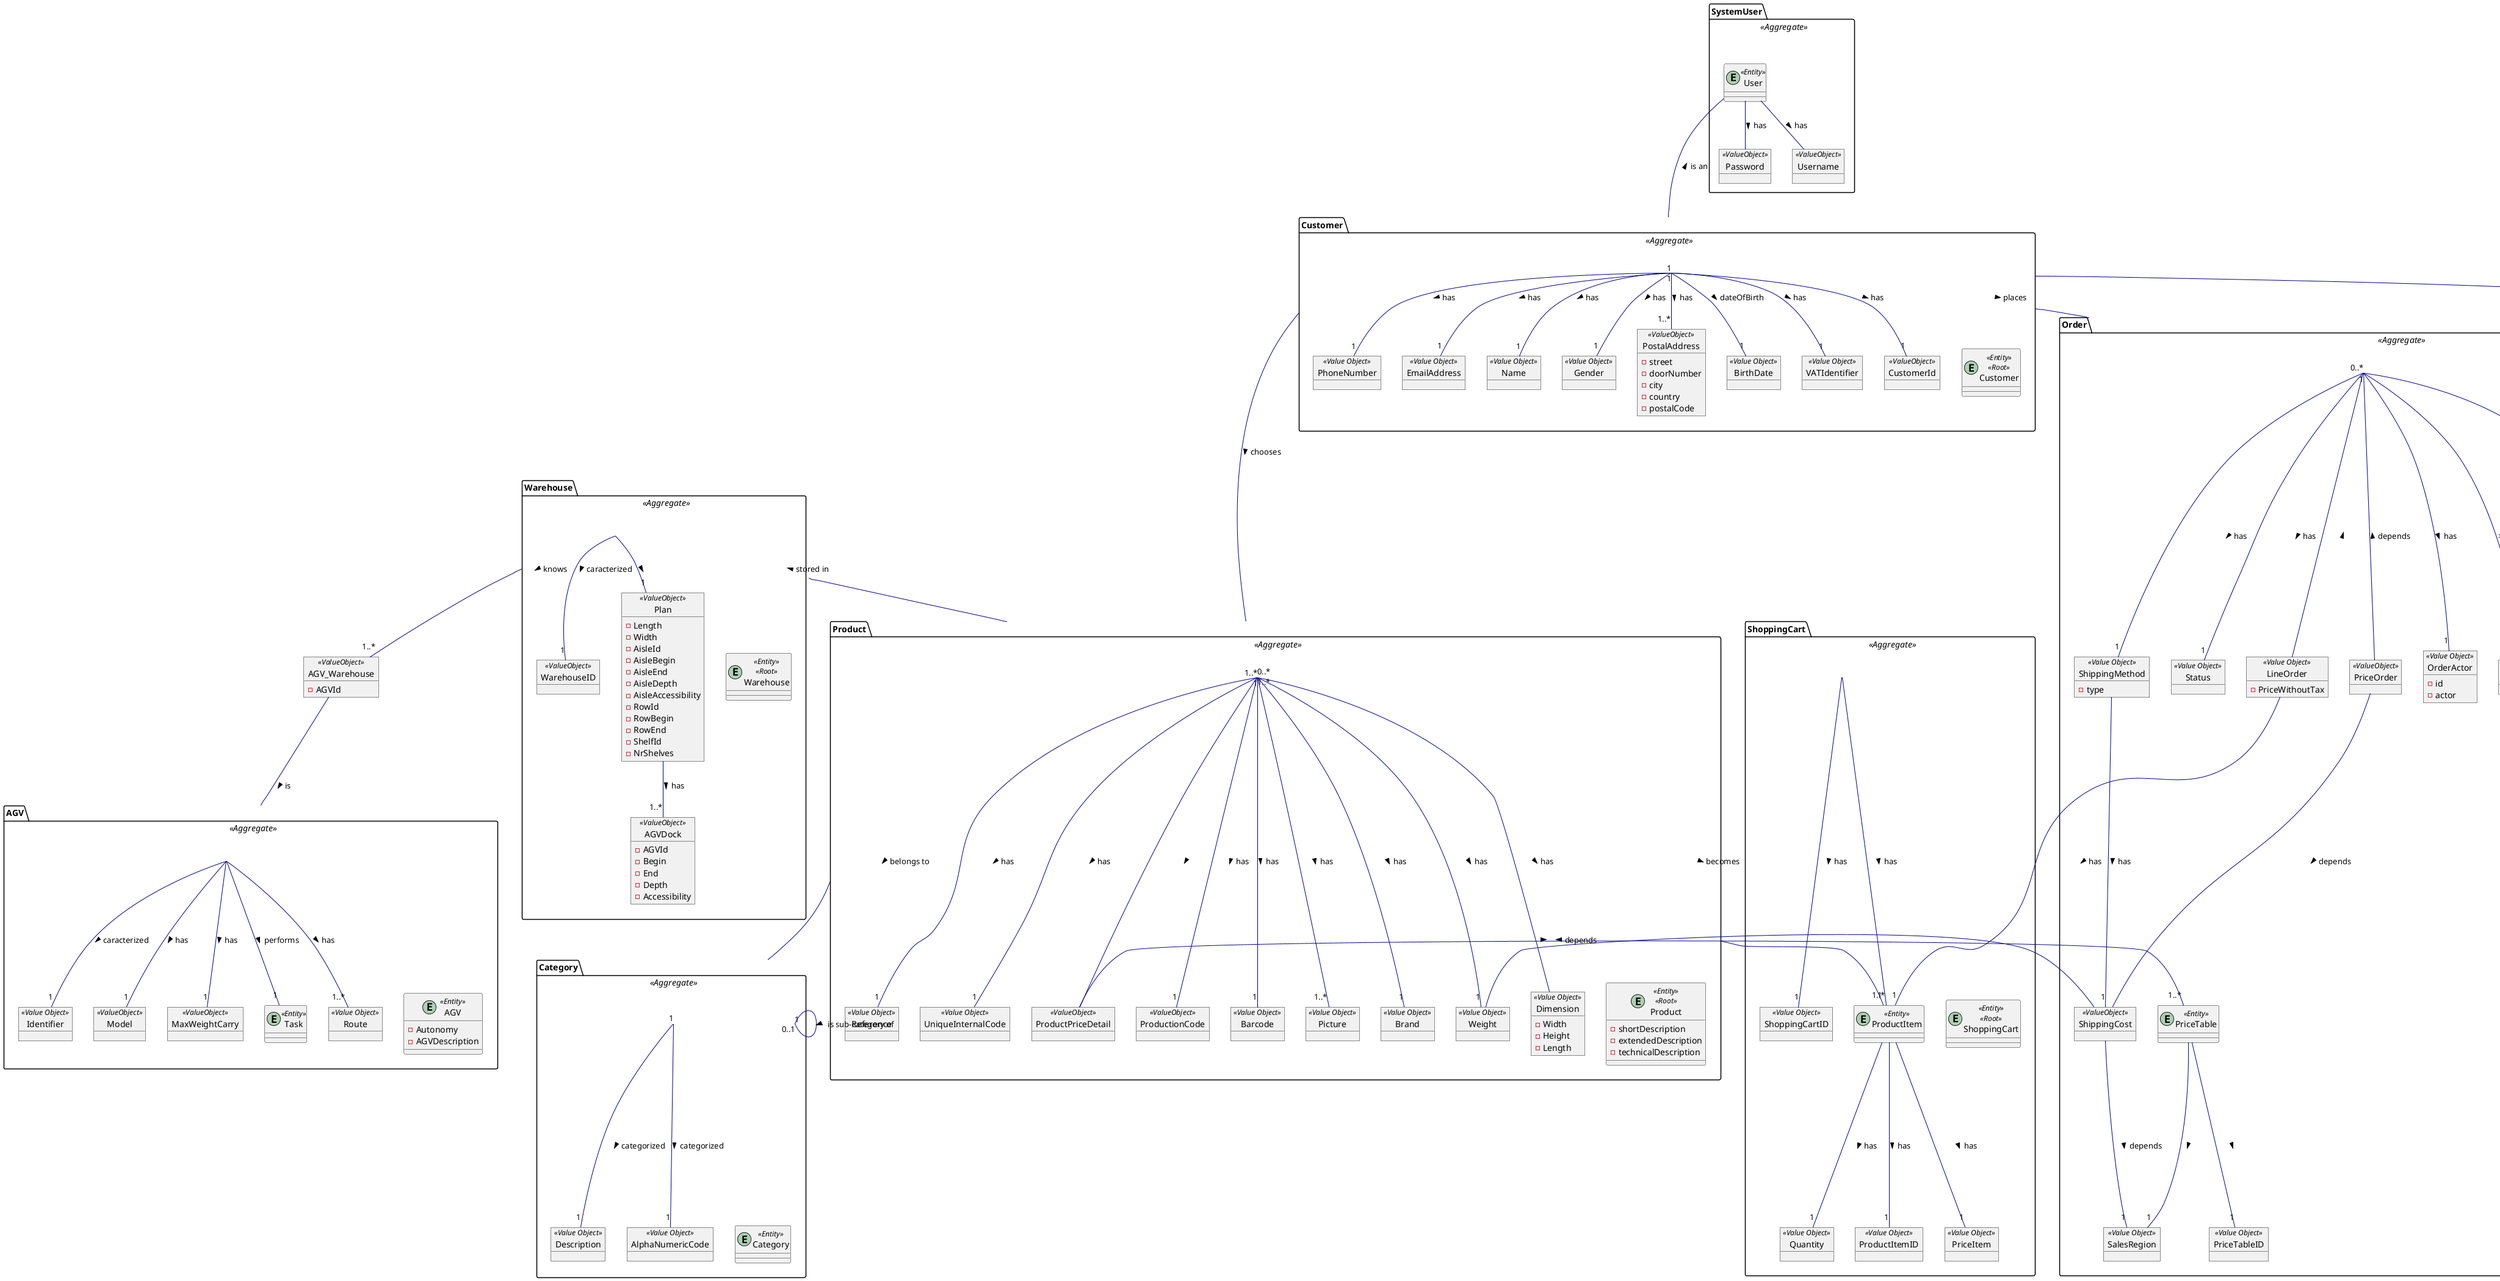 @startuml
skinparam object {
ArrowColor DarkBlue
}

skinparam stereotypeCBackgroundColor LightBlue


package Category <<Aggregate>> {
    entity Category <<Entity>>

    object AlphaNumericCode <<Value Object>>

    object Description <<Value Object>>
}


package Product <<Aggregate>>{

entity Product <<Entity>> <<Root>> {
- shortDescription
- extendedDescription
- technicalDescription
}

object ProductPriceDetail <<ValueObject>>

object ProductionCode <<ValueObject>>

object Barcode <<Value Object>>

object Picture <<Value Object>>

object Brand <<Value Object>>


object Weight <<Value Object>>

object Dimension <<Value Object>>{
- Width
- Height
- Length
}

object Reference <<Value Object>>

object UniqueInternalCode <<Value Object>>
}

/' OrderManagement '/
package Order <<Aggregate>>{
entity Order <<Entity>> <<Root>>{
- DateTime
}
object PriceOrder <<ValueObject>>
object OrderActor <<Value Object>>{
- id
- actor
}

object LineOrder <<Value Object>>{
- PriceWithoutTax
}

entity PriceTable <<Entity>>

object PriceTableID <<Value Object>>

object SalesRegion <<Value Object>>

object OrderID <<Value Object>>



object PaymentMethod <<Value Object>>

object ShippingCost <<ValueObject>>




   object ShippingMethod <<Value Object>>{
   - type
   }

     object Status <<Value Object>>
}


package Customer <<Aggregate>>{
entity Customer <<Entity>> <<Root>>

object CustomerId <<ValueObject>>

object PhoneNumber <<Value Object>>

object EmailAddress <<Value Object>>

object Name <<Value Object>>

object Gender <<Value Object>>

object PostalAddress <<ValueObject>> {
- street
- doorNumber
- city
- country
- postalCode
}

object BirthDate <<Value Object>>

object VATIdentifier <<Value Object>>

}

'SHOPPING CART'
package ShoppingCart <<Aggregate>>{
entity ShoppingCart <<Entity>> <<Root>>
object ShoppingCartID <<Value Object>>
entity ProductItem <<Entity>>
object Quantity <<Value Object>>
object ProductItemID <<Value Object>>
object PriceItem <<Value Object>>
}
/' WarehouseManagement '/
 package Warehouse <<Aggregate>>{

 entity Warehouse <<Entity>> <<Root>>{
     }

    object WarehouseID <<ValueObject>>

    object Plan <<ValueObject>> {
        -Length
        -Width
        -AisleId
        -AisleBegin
        -AisleEnd
        -AisleDepth
        -AisleAccessibility
        -RowId
        -RowBegin
        -RowEnd
        -ShelfId
        -NrShelves
        }

    object AGVDock <<ValueObject>> {
        -AGVId
        -Begin
        -End
        -Depth
        -Accessibility
        }


 }

 object AGV_Warehouse <<ValueObject>> {
    -AGVId
 }

package AGV <<Aggregate>>{
 entity AGV <<Entity>>{
     -Autonomy
     -AGVDescription
     }

     object Route <<Value Object>>

     object Identifier <<Value Object>>

     object Model <<ValueObject>>

     object MaxWeightCarry <<ValueObject>>

     entity Task <<Entity>>
}


/' Survey '/
package Survey <<Aggregate>>{

    Entity Survey <<Entity>> {
    }

object SurveyAlphaNumericCode <<ValueObject>>

object SurveyDescription <<ValueObject>>

object SurveyPeriod <<ValueObject>>

object SurveyRule <<ValueObject>>

object Topic <<ValueObject>>

}
object GeneralQuestions  <<ValueObject>>
/'Question'/
package Question <<Aggregate>>{
entity Question <<Entity>>

entity Answer <<Entity>>

object Type <<Value Object>>{
{Multiple Choice}
{Free Answer}
{Ordering}
}
}

package SystemUser <<Aggregate>>{
entity User <<Entity>>

object Username <<ValueObject>>

object Password <<ValueObject>>
}



/' User '/
User -- Username : has >
User -- Password : has >
User --- Customer : is an <



/' Customer '/
Customer -- "1" Name : has >
Customer -- "1" CustomerId : has >
Customer -- "1" Gender : has >
Customer -- "1..*" PostalAddress : has >
Customer -- "1" BirthDate : dateOfBirth >
Customer -- "1" PhoneNumber: has >
Customer -- "1" EmailAddress: has >
Customer -- "0..*" Survey : answers >
Customer -- "1" VATIdentifier : has >


/' Product '/
Product "1..*" --- "1" Category: belongs to >
Product --- "1..*" Picture: has >
Product --- "1" Barcode: has >
Product --- "1" Brand: has >
ProductPriceDetail -- "1" Product: <
ProductPriceDetail --- "1..*" PriceTable: >
PriceTable --- "1" PriceTableID: >
PriceTable --- "1" SalesRegion: >
Product --- "1" ProductItem: becomes >
ProductItem --- "1" Quantity: has >
ProductItem --- "1" PriceItem : has >
ProductItem --- "1" ProductItemID : has >
Product --- "1" Reference: has >
Product --- "1" UniqueInternalCode: has >
Product --- Dimension: has >
Product --- "1" Weight: has >
Product --- "1" ProductionCode: has >


/'ShoppingCart '/
ShoppingCart --- "1..*" ProductItem: has >
ShoppingCart --- "1" ShoppingCartID: has >



/' Category '/
Category --- "1" AlphaNumericCode  : categorized >
Category --- "1" Description  : categorized >
Category "0..1" --- "1" Category: is sub-category of >


/' Warehouse '/
AGV -- "1..*" Route: has >
AGV -- "1" Identifier: caracterized >
AGV -- "1" Model: has >
Warehouse -- "1" Plan: >
Plan -- "1..*" AGVDock : has >
AGV -- "1" MaxWeightCarry : has >
AGV -- "1" Task : performs >
AGV_Warehouse -- AGV: is >
Warehouse -- "1..*" AGV_Warehouse: knows >
Warehouse -- "1" WarehouseID: caracterized >


/' Survey '/
Survey -- "1..*" SurveyRule: has >
Survey -- "1" SurveyDescription: has >
Survey -- "1" SurveyAlphaNumericCode: caracterized >
Survey -- "1" SurveyPeriod: has >
Survey -- "1" Topic: has >
Survey -- "1..*" GeneralQuestions: has >

Question -- Question: depends >

LineOrder --- "1" Order: >
LineOrder --- "1" ProductItem: has >

/' ShippingCost '/
ShippingCost --- Weight: depends >

/' Order '/
Order --- "1" OrderID : >ShoppingCart
Order --- "1" Status : has >
Order --- "1" OrderActor : has >
Order --- "1" PaymentMethod : has >

Order --- "1" ShippingMethod : has >
Order --- "1" Survey : generates >
ShippingCost --- "1" SalesRegion: depends >
ShippingMethod--- "1" ShippingCost: has >


PriceOrder --- Order: depends >
PriceOrder --- ShippingCost: depends >


/'  Question '/
Question --- "1..*" Answer: has >
Question --- "1" GeneralQuestions: is <
Answer --- "1" Type: has >



/' Joined Aggregates '/
Customer "1" -- "0..*" Order: places >
Customer "1" -- "0..*" Product: chooses >
Warehouse -- "1..*" Product: stored in <
@enduml